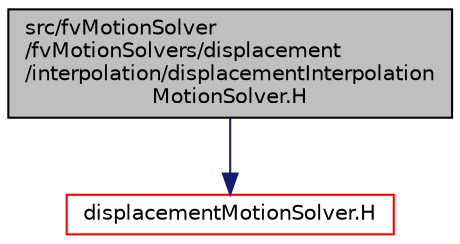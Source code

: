 digraph "src/fvMotionSolver/fvMotionSolvers/displacement/interpolation/displacementInterpolationMotionSolver.H"
{
  bgcolor="transparent";
  edge [fontname="Helvetica",fontsize="10",labelfontname="Helvetica",labelfontsize="10"];
  node [fontname="Helvetica",fontsize="10",shape=record];
  Node1 [label="src/fvMotionSolver\l/fvMotionSolvers/displacement\l/interpolation/displacementInterpolation\lMotionSolver.H",height=0.2,width=0.4,color="black", fillcolor="grey75", style="filled", fontcolor="black"];
  Node1 -> Node2 [color="midnightblue",fontsize="10",style="solid",fontname="Helvetica"];
  Node2 [label="displacementMotionSolver.H",height=0.2,width=0.4,color="red",URL="$a04844.html"];
}
